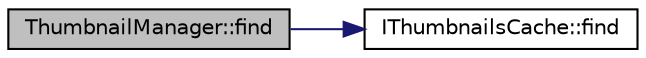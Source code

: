 digraph "ThumbnailManager::find"
{
 // LATEX_PDF_SIZE
  edge [fontname="Helvetica",fontsize="10",labelfontname="Helvetica",labelfontsize="10"];
  node [fontname="Helvetica",fontsize="10",shape=record];
  rankdir="LR";
  Node1 [label="ThumbnailManager::find",height=0.2,width=0.4,color="black", fillcolor="grey75", style="filled", fontcolor="black",tooltip=" "];
  Node1 -> Node2 [color="midnightblue",fontsize="10",style="solid",fontname="Helvetica"];
  Node2 [label="IThumbnailsCache::find",height=0.2,width=0.4,color="black", fillcolor="white", style="filled",URL="$struct_i_thumbnails_cache.html#ad23e2c21a291cf60395c5ce90be5bb9f",tooltip=" "];
}
